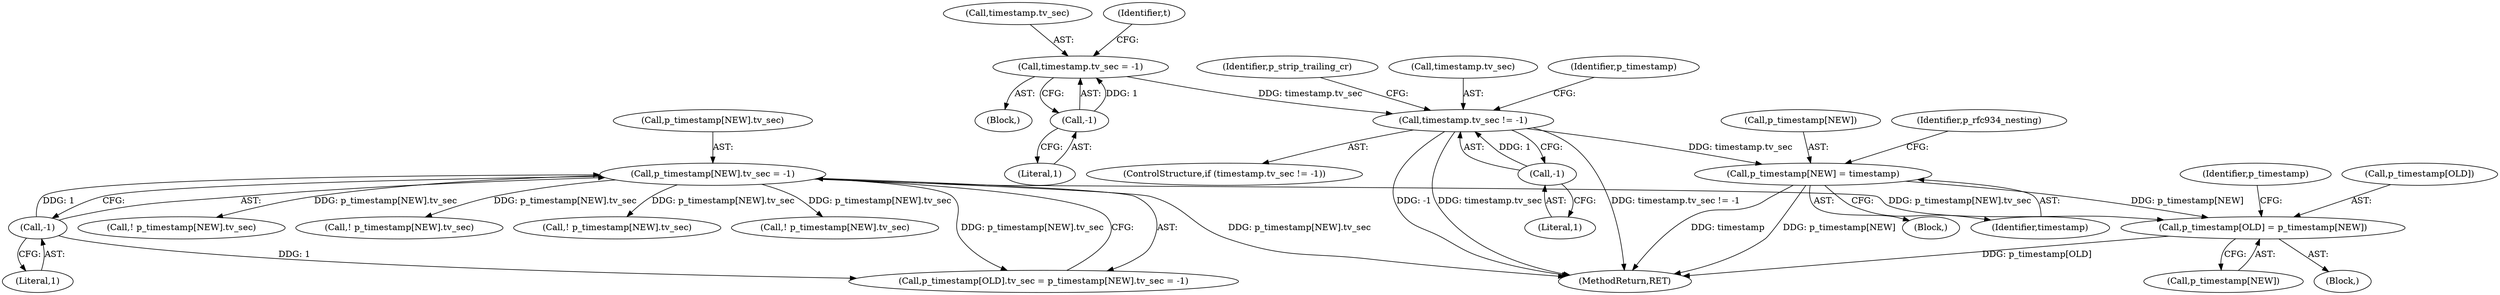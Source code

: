 digraph "0_savannah_f290f48a621867084884bfff87f8093c15195e6a@array" {
"1001257" [label="(Call,p_timestamp[OLD] = p_timestamp[NEW])"];
"1000319" [label="(Call,p_timestamp[NEW].tv_sec = -1)"];
"1000325" [label="(Call,-1)"];
"1001192" [label="(Call,p_timestamp[NEW] = timestamp)"];
"1001185" [label="(Call,timestamp.tv_sec != -1)"];
"1001160" [label="(Call,timestamp.tv_sec = -1)"];
"1001164" [label="(Call,-1)"];
"1001189" [label="(Call,-1)"];
"1001205" [label="(Identifier,p_strip_trailing_cr)"];
"1000313" [label="(Call,p_timestamp[OLD].tv_sec = p_timestamp[NEW].tv_sec = -1)"];
"1000325" [label="(Call,-1)"];
"1001161" [label="(Call,timestamp.tv_sec)"];
"1001165" [label="(Literal,1)"];
"1001189" [label="(Call,-1)"];
"1001192" [label="(Call,p_timestamp[NEW] = timestamp)"];
"1001186" [label="(Call,timestamp.tv_sec)"];
"1001164" [label="(Call,-1)"];
"1001266" [label="(Identifier,p_timestamp)"];
"1001193" [label="(Call,p_timestamp[NEW])"];
"1000319" [label="(Call,p_timestamp[NEW].tv_sec = -1)"];
"1002173" [label="(MethodReturn,RET)"];
"1001409" [label="(Call,! p_timestamp[NEW].tv_sec)"];
"1000326" [label="(Literal,1)"];
"1001258" [label="(Call,p_timestamp[OLD])"];
"1001185" [label="(Call,timestamp.tv_sec != -1)"];
"1001158" [label="(Block,)"];
"1001578" [label="(Call,! p_timestamp[NEW].tv_sec)"];
"1001190" [label="(Literal,1)"];
"1001184" [label="(ControlStructure,if (timestamp.tv_sec != -1))"];
"1001198" [label="(Identifier,p_rfc934_nesting)"];
"1001257" [label="(Call,p_timestamp[OLD] = p_timestamp[NEW])"];
"1001168" [label="(Identifier,t)"];
"1001191" [label="(Block,)"];
"1001194" [label="(Identifier,p_timestamp)"];
"1001373" [label="(Call,! p_timestamp[NEW].tv_sec)"];
"1001196" [label="(Identifier,timestamp)"];
"1000320" [label="(Call,p_timestamp[NEW].tv_sec)"];
"1001261" [label="(Call,p_timestamp[NEW])"];
"1001160" [label="(Call,timestamp.tv_sec = -1)"];
"1001250" [label="(Block,)"];
"1001551" [label="(Call,! p_timestamp[NEW].tv_sec)"];
"1001257" -> "1001250"  [label="AST: "];
"1001257" -> "1001261"  [label="CFG: "];
"1001258" -> "1001257"  [label="AST: "];
"1001261" -> "1001257"  [label="AST: "];
"1001266" -> "1001257"  [label="CFG: "];
"1001257" -> "1002173"  [label="DDG: p_timestamp[OLD]"];
"1000319" -> "1001257"  [label="DDG: p_timestamp[NEW].tv_sec"];
"1001192" -> "1001257"  [label="DDG: p_timestamp[NEW]"];
"1000319" -> "1000313"  [label="AST: "];
"1000319" -> "1000325"  [label="CFG: "];
"1000320" -> "1000319"  [label="AST: "];
"1000325" -> "1000319"  [label="AST: "];
"1000313" -> "1000319"  [label="CFG: "];
"1000319" -> "1002173"  [label="DDG: p_timestamp[NEW].tv_sec"];
"1000319" -> "1000313"  [label="DDG: p_timestamp[NEW].tv_sec"];
"1000325" -> "1000319"  [label="DDG: 1"];
"1000319" -> "1001373"  [label="DDG: p_timestamp[NEW].tv_sec"];
"1000319" -> "1001409"  [label="DDG: p_timestamp[NEW].tv_sec"];
"1000319" -> "1001551"  [label="DDG: p_timestamp[NEW].tv_sec"];
"1000319" -> "1001578"  [label="DDG: p_timestamp[NEW].tv_sec"];
"1000325" -> "1000326"  [label="CFG: "];
"1000326" -> "1000325"  [label="AST: "];
"1000325" -> "1000313"  [label="DDG: 1"];
"1001192" -> "1001191"  [label="AST: "];
"1001192" -> "1001196"  [label="CFG: "];
"1001193" -> "1001192"  [label="AST: "];
"1001196" -> "1001192"  [label="AST: "];
"1001198" -> "1001192"  [label="CFG: "];
"1001192" -> "1002173"  [label="DDG: timestamp"];
"1001192" -> "1002173"  [label="DDG: p_timestamp[NEW]"];
"1001185" -> "1001192"  [label="DDG: timestamp.tv_sec"];
"1001185" -> "1001184"  [label="AST: "];
"1001185" -> "1001189"  [label="CFG: "];
"1001186" -> "1001185"  [label="AST: "];
"1001189" -> "1001185"  [label="AST: "];
"1001194" -> "1001185"  [label="CFG: "];
"1001205" -> "1001185"  [label="CFG: "];
"1001185" -> "1002173"  [label="DDG: timestamp.tv_sec"];
"1001185" -> "1002173"  [label="DDG: timestamp.tv_sec != -1"];
"1001185" -> "1002173"  [label="DDG: -1"];
"1001160" -> "1001185"  [label="DDG: timestamp.tv_sec"];
"1001189" -> "1001185"  [label="DDG: 1"];
"1001160" -> "1001158"  [label="AST: "];
"1001160" -> "1001164"  [label="CFG: "];
"1001161" -> "1001160"  [label="AST: "];
"1001164" -> "1001160"  [label="AST: "];
"1001168" -> "1001160"  [label="CFG: "];
"1001164" -> "1001160"  [label="DDG: 1"];
"1001164" -> "1001165"  [label="CFG: "];
"1001165" -> "1001164"  [label="AST: "];
"1001189" -> "1001190"  [label="CFG: "];
"1001190" -> "1001189"  [label="AST: "];
}
